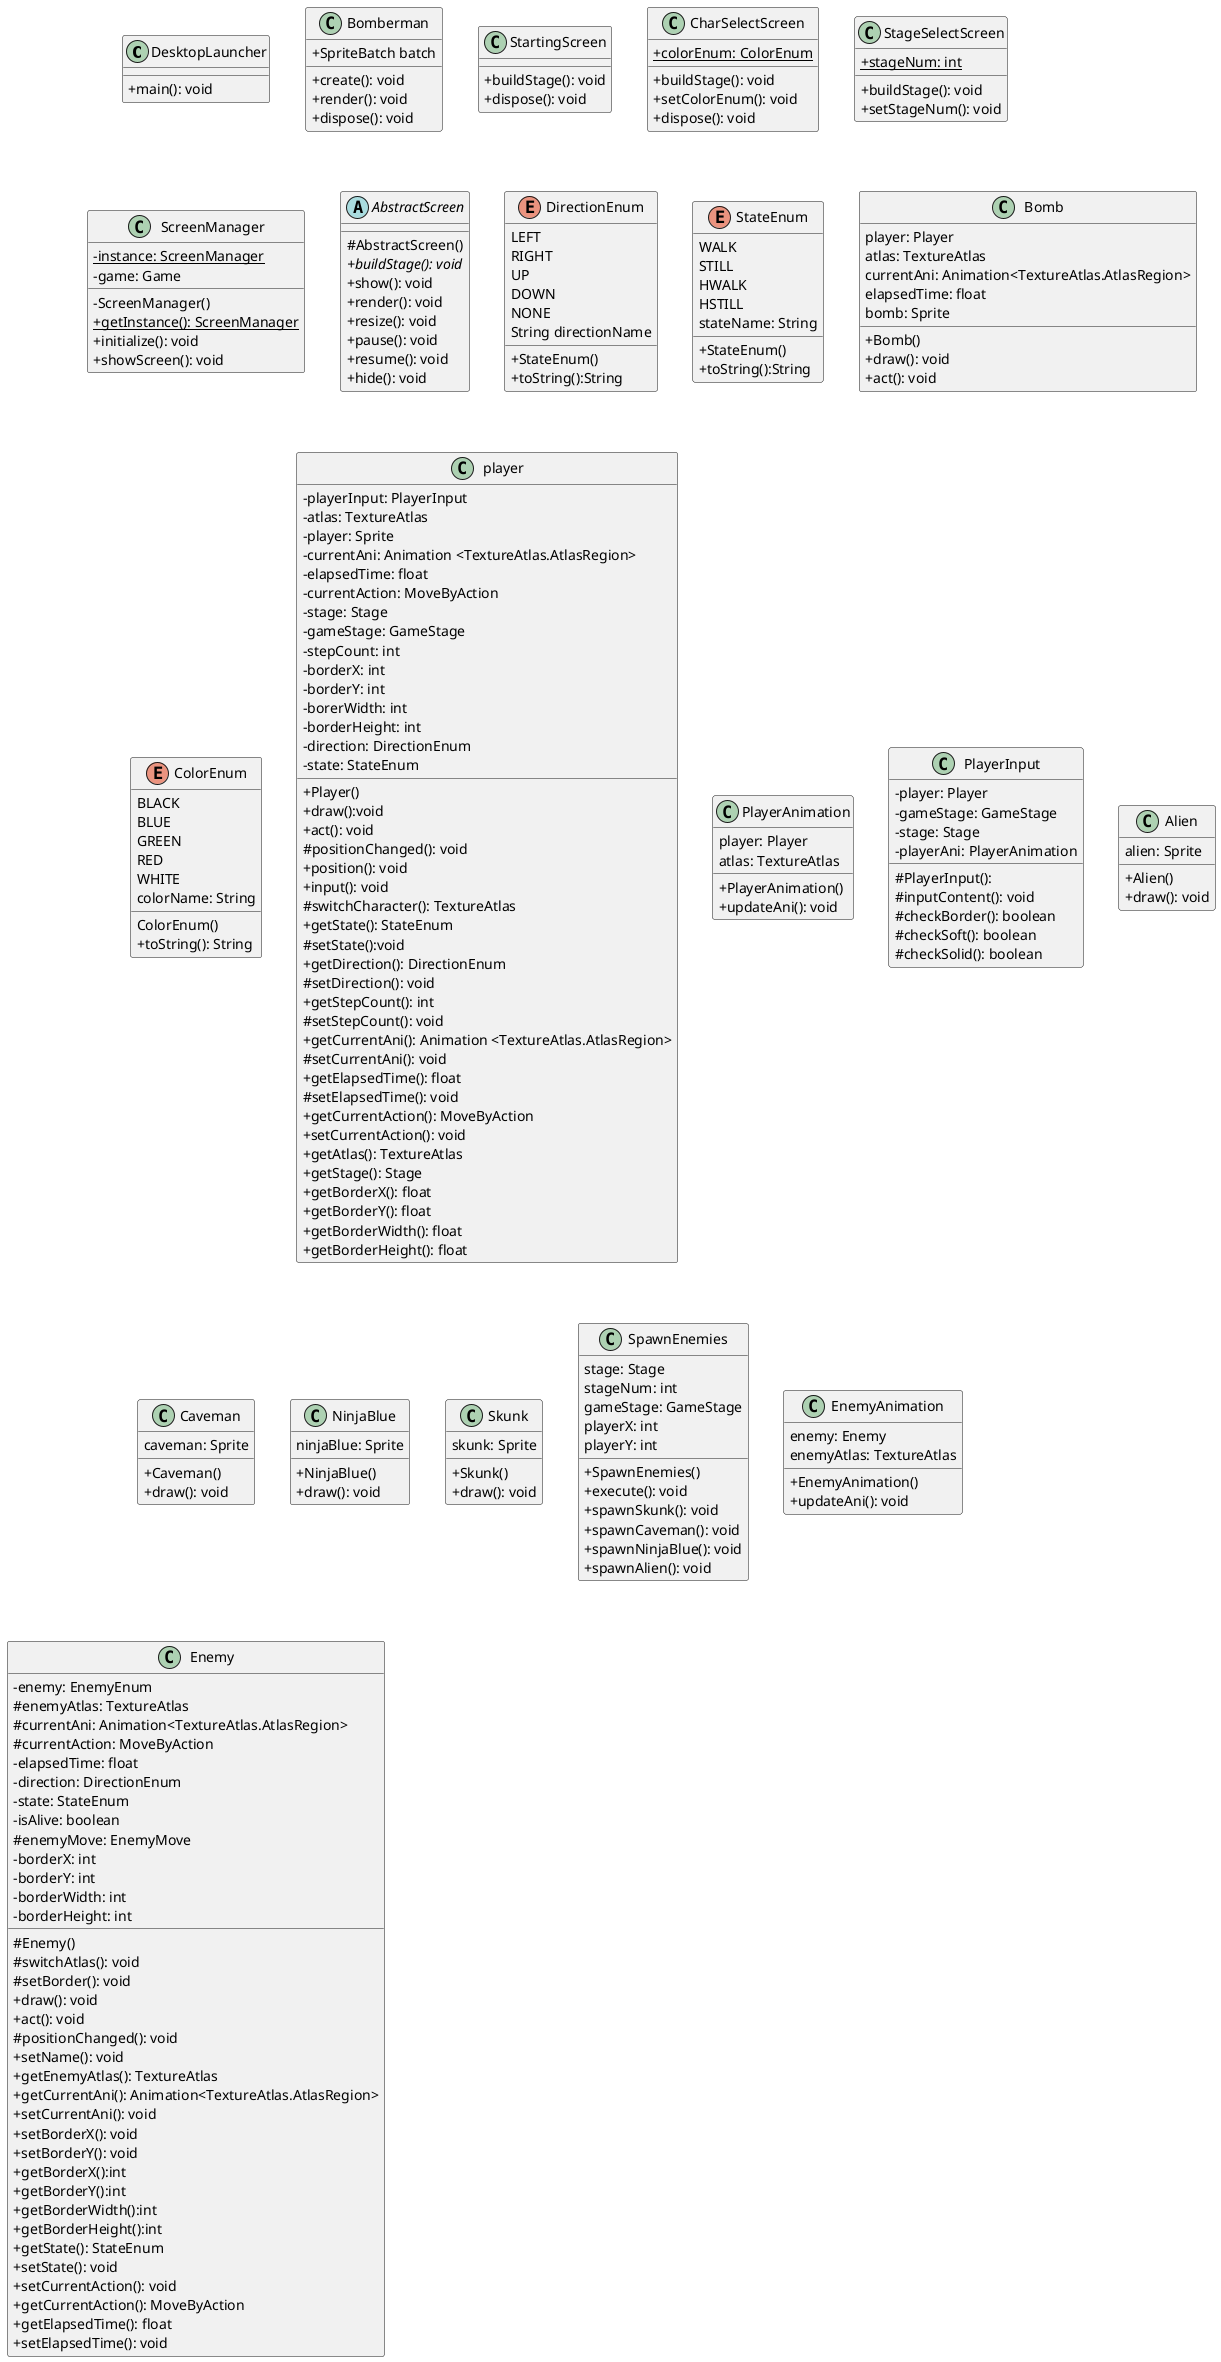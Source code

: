 @startuml
skinparam classAttributeIconSize 0

class DesktopLauncher{
    +main(): void
}

class Bomberman{
    +SpriteBatch batch
    +create(): void
    +render(): void
    +dispose(): void
}

class StartingScreen{
    +buildStage(): void
    +dispose(): void
}
class CharSelectScreen{
    +{static}colorEnum: ColorEnum
    +buildStage(): void
    +setColorEnum(): void
    +dispose(): void
}
class StageSelectScreen{
    +{static}stageNum: int
    +buildStage(): void
    +setStageNum(): void
}
-class ScreenManager{
    -{static}instance: ScreenManager
    -game: Game
    -ScreenManager()
    +{static} getInstance(): ScreenManager
    + initialize(): void
    + showScreen(): void
}
abstract class AbstractScreen{
    #AbstractScreen()
    +{abstract} buildStage(): void
    + show(): void
    + render(): void
    + resize(): void
    + pause(): void
    + resume(): void
    + hide(): void
}

enum DirectionEnum{
    LEFT
    RIGHT
    UP
    DOWN
    NONE
    String directionName
    +StateEnum()
    +toString():String
}
enum StateEnum{
    WALK
    STILL
    HWALK
    HSTILL
    stateName: String
    +StateEnum()
    +toString():String
}
class Bomb{
    player: Player
    atlas: TextureAtlas
    currentAni: Animation<TextureAtlas.AtlasRegion>
    elapsedTime: float
    bomb: Sprite
    +Bomb()
    +draw(): void
    +act(): void
}
enum ColorEnum{
    BLACK
    BLUE
    GREEN
    RED
    WHITE
    colorName: String
    ColorEnum()
    +toString(): String
}
class player{
    -playerInput: PlayerInput
    -atlas: TextureAtlas
    -player: Sprite
    -currentAni: Animation <TextureAtlas.AtlasRegion>
    -elapsedTime: float
    -currentAction: MoveByAction
    -stage: Stage
    -gameStage: GameStage
    -stepCount: int
    -borderX: int
    -borderY: int
    -borerWidth: int
    -borderHeight: int
    -direction: DirectionEnum
    -state: StateEnum
    +Player()
    +draw():void
    +act(): void
    #positionChanged(): void
    +position(): void
    +input(): void
    #switchCharacter(): TextureAtlas
    +getState(): StateEnum
    #setState():void
    +getDirection(): DirectionEnum
    #setDirection(): void
    + getStepCount(): int
    #setStepCount(): void
    +getCurrentAni(): Animation <TextureAtlas.AtlasRegion>
    #setCurrentAni(): void
    +getElapsedTime(): float
    #setElapsedTime(): void
    +getCurrentAction(): MoveByAction
    +setCurrentAction(): void
    +getAtlas(): TextureAtlas
    +getStage(): Stage
    +getBorderX(): float
    +getBorderY(): float
    +getBorderWidth(): float
    +getBorderHeight(): float
}
class PlayerAnimation{
    player: Player
    atlas: TextureAtlas
    +PlayerAnimation()
    +updateAni(): void
}
class PlayerInput{
    -player: Player
    -gameStage: GameStage
    -stage: Stage
    -playerAni: PlayerAnimation
    #PlayerInput():
    #inputContent(): void
    #checkBorder(): boolean
    #checkSoft(): boolean
    #checkSolid(): boolean
}
class Alien{
    alien: Sprite
    +Alien()
    +draw(): void
}
class Caveman{
    caveman: Sprite
    +Caveman()
    +draw(): void
}
class NinjaBlue{
    ninjaBlue: Sprite
    +NinjaBlue()
    +draw(): void
}
class Skunk{
    skunk: Sprite
    +Skunk()
    +draw(): void
}
class SpawnEnemies{
    stage: Stage
    stageNum: int
    gameStage: GameStage
    playerX: int
    playerY: int
    +SpawnEnemies()
    +execute(): void
    +spawnSkunk(): void 
    +spawnCaveman(): void 
    +spawnNinjaBlue(): void 
    +spawnAlien(): void 
}
class EnemyAnimation{
    enemy: Enemy
    enemyAtlas: TextureAtlas
    +EnemyAnimation()
    +updateAni(): void
}
class Enemy{
    -enemy: EnemyEnum
    #enemyAtlas: TextureAtlas
    #currentAni: Animation<TextureAtlas.AtlasRegion>
    #currentAction: MoveByAction
    -elapsedTime: float
    -direction: DirectionEnum
    -state: StateEnum
    -isAlive: boolean
    #enemyMove: EnemyMove
    -borderX: int
    -borderY: int
    -borderWidth: int
    -borderHeight: int
    #Enemy()
    #switchAtlas(): void
    #setBorder(): void
    +draw(): void
    +act(): void
    #positionChanged(): void
    +setName(): void
    +getEnemyAtlas(): TextureAtlas
    +getCurrentAni(): Animation<TextureAtlas.AtlasRegion>
    +setCurrentAni(): void
    +setBorderX(): void
    +setBorderY(): void
    +getBorderX():int
    +getBorderY():int
    +getBorderWidth():int
    +getBorderHeight():int
    +getState(): StateEnum
    +setState(): void
    +setCurrentAction(): void
    +getCurrentAction(): MoveByAction
    +getElapsedTime(): float
    +setElapsedTime(): void
}

@enduml

